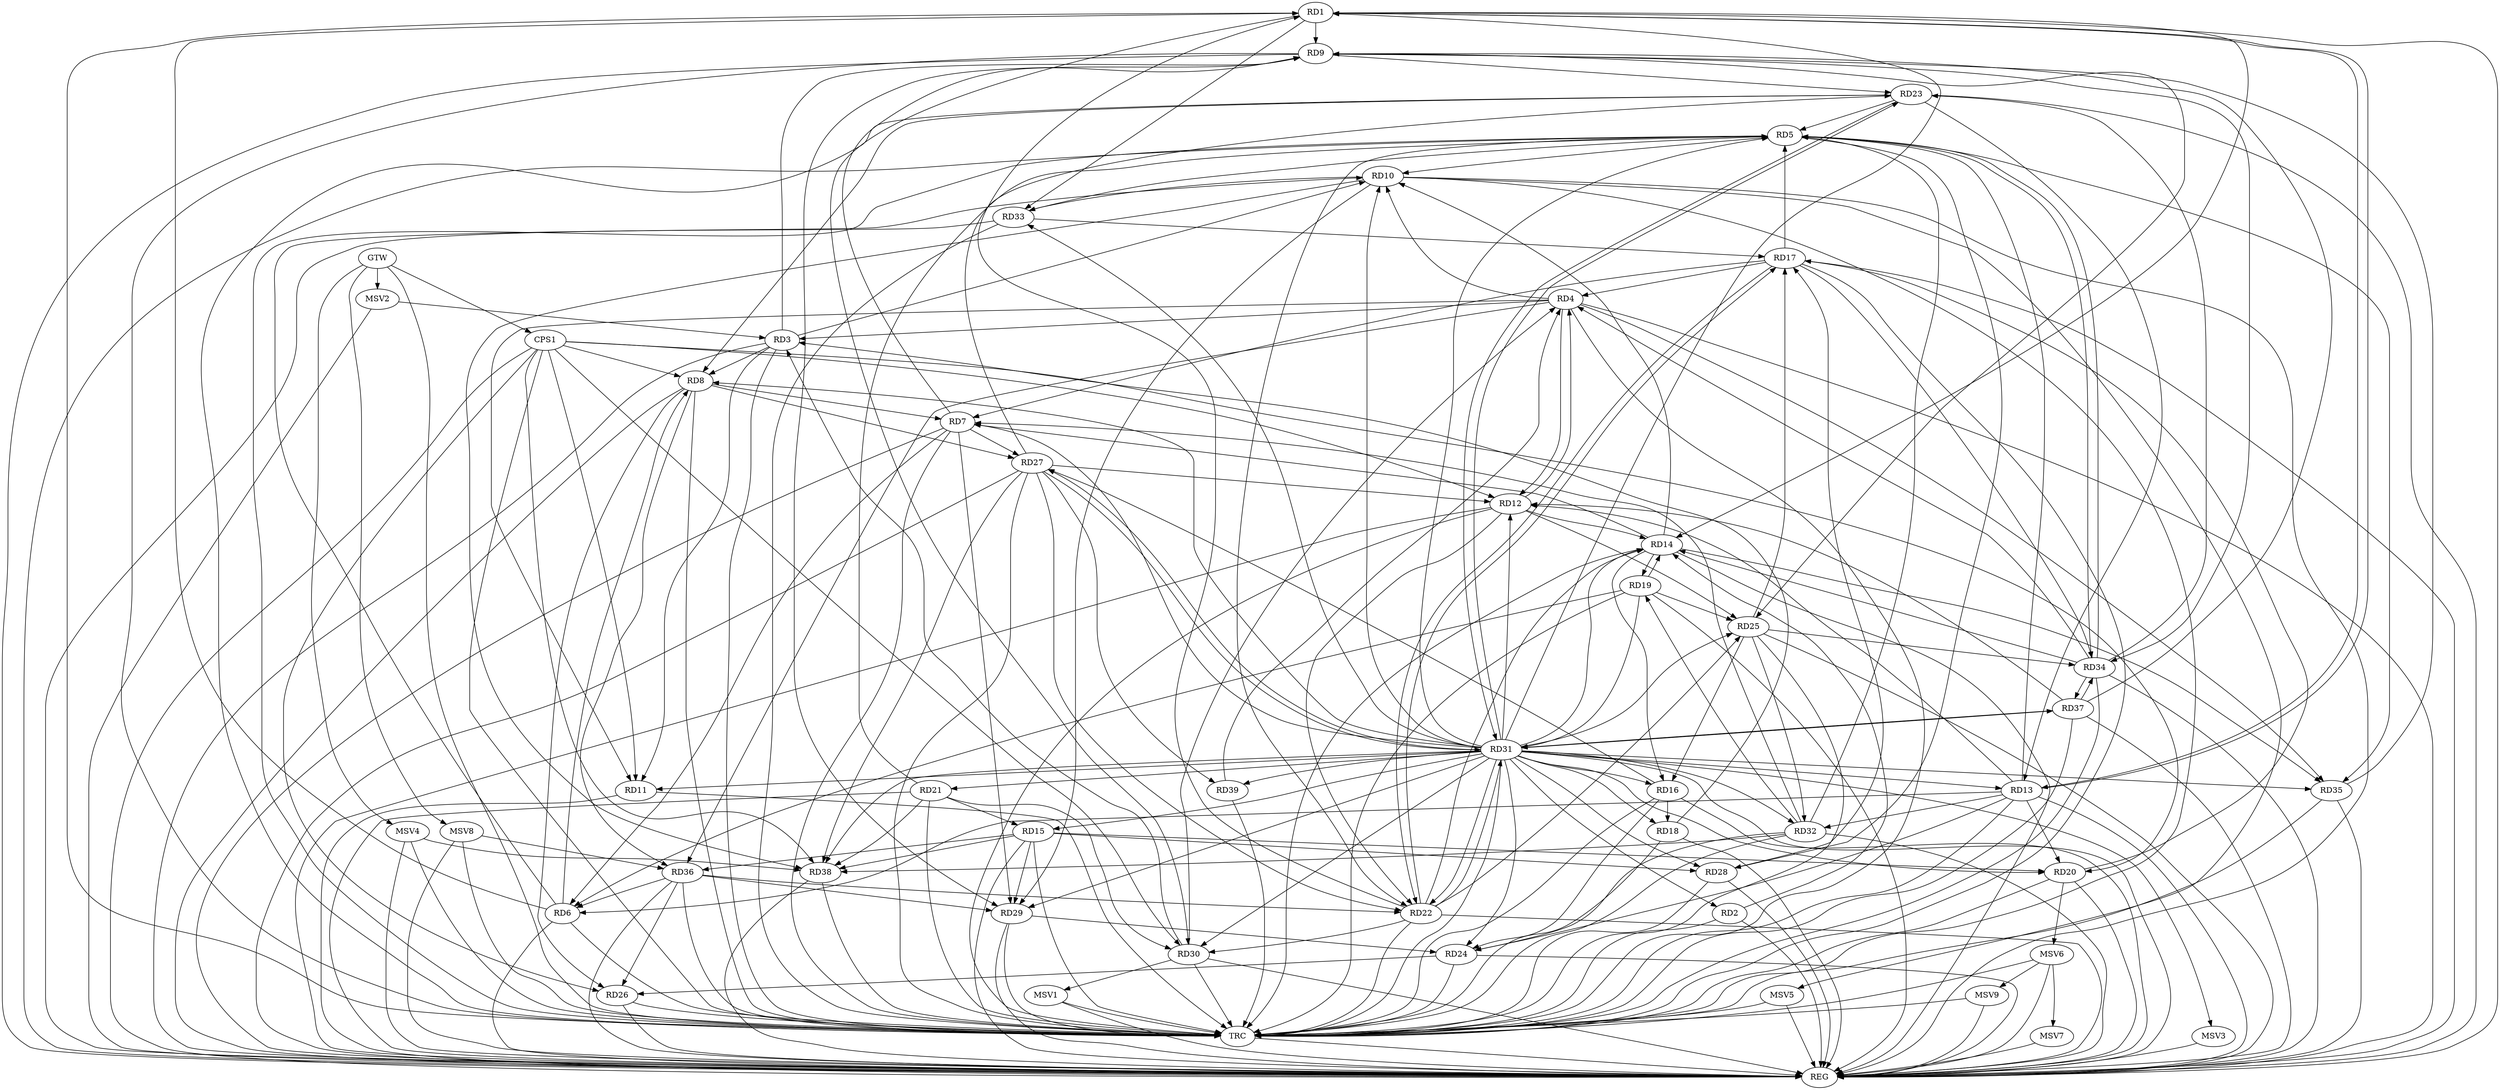 strict digraph G {
  RD1 [ label="RD1" ];
  RD2 [ label="RD2" ];
  RD3 [ label="RD3" ];
  RD4 [ label="RD4" ];
  RD5 [ label="RD5" ];
  RD6 [ label="RD6" ];
  RD7 [ label="RD7" ];
  RD8 [ label="RD8" ];
  RD9 [ label="RD9" ];
  RD10 [ label="RD10" ];
  RD11 [ label="RD11" ];
  RD12 [ label="RD12" ];
  RD13 [ label="RD13" ];
  RD14 [ label="RD14" ];
  RD15 [ label="RD15" ];
  RD16 [ label="RD16" ];
  RD17 [ label="RD17" ];
  RD18 [ label="RD18" ];
  RD19 [ label="RD19" ];
  RD20 [ label="RD20" ];
  RD21 [ label="RD21" ];
  RD22 [ label="RD22" ];
  RD23 [ label="RD23" ];
  RD24 [ label="RD24" ];
  RD25 [ label="RD25" ];
  RD26 [ label="RD26" ];
  RD27 [ label="RD27" ];
  RD28 [ label="RD28" ];
  RD29 [ label="RD29" ];
  RD30 [ label="RD30" ];
  RD31 [ label="RD31" ];
  RD32 [ label="RD32" ];
  RD33 [ label="RD33" ];
  RD34 [ label="RD34" ];
  RD35 [ label="RD35" ];
  RD36 [ label="RD36" ];
  RD37 [ label="RD37" ];
  RD38 [ label="RD38" ];
  RD39 [ label="RD39" ];
  CPS1 [ label="CPS1" ];
  GTW [ label="GTW" ];
  REG [ label="REG" ];
  TRC [ label="TRC" ];
  MSV1 [ label="MSV1" ];
  MSV2 [ label="MSV2" ];
  MSV3 [ label="MSV3" ];
  MSV4 [ label="MSV4" ];
  MSV5 [ label="MSV5" ];
  MSV6 [ label="MSV6" ];
  MSV7 [ label="MSV7" ];
  MSV8 [ label="MSV8" ];
  MSV9 [ label="MSV9" ];
  RD6 -> RD1;
  RD1 -> RD9;
  RD1 -> RD13;
  RD13 -> RD1;
  RD1 -> RD14;
  RD22 -> RD1;
  RD1 -> RD30;
  RD1 -> RD33;
  RD2 -> RD14;
  RD4 -> RD3;
  RD3 -> RD8;
  RD3 -> RD9;
  RD3 -> RD10;
  RD3 -> RD11;
  RD18 -> RD3;
  RD30 -> RD3;
  RD4 -> RD10;
  RD4 -> RD11;
  RD4 -> RD12;
  RD12 -> RD4;
  RD17 -> RD4;
  RD30 -> RD4;
  RD34 -> RD4;
  RD4 -> RD35;
  RD4 -> RD36;
  RD39 -> RD4;
  RD5 -> RD10;
  RD13 -> RD5;
  RD17 -> RD5;
  RD21 -> RD5;
  RD5 -> RD22;
  RD23 -> RD5;
  RD5 -> RD28;
  RD32 -> RD5;
  RD33 -> RD5;
  RD5 -> RD34;
  RD34 -> RD5;
  RD5 -> RD35;
  RD7 -> RD6;
  RD6 -> RD8;
  RD6 -> RD10;
  RD13 -> RD6;
  RD19 -> RD6;
  RD36 -> RD6;
  RD8 -> RD7;
  RD7 -> RD9;
  RD14 -> RD7;
  RD17 -> RD7;
  RD7 -> RD27;
  RD7 -> RD29;
  RD32 -> RD7;
  RD23 -> RD8;
  RD8 -> RD26;
  RD8 -> RD27;
  RD8 -> RD36;
  RD9 -> RD23;
  RD9 -> RD25;
  RD9 -> RD29;
  RD9 -> RD34;
  RD35 -> RD9;
  RD37 -> RD9;
  RD14 -> RD10;
  RD10 -> RD29;
  RD10 -> RD33;
  RD10 -> RD38;
  RD31 -> RD11;
  RD13 -> RD12;
  RD12 -> RD14;
  RD12 -> RD22;
  RD12 -> RD25;
  RD27 -> RD12;
  RD31 -> RD12;
  RD37 -> RD12;
  RD13 -> RD20;
  RD23 -> RD13;
  RD13 -> RD24;
  RD13 -> RD32;
  RD14 -> RD16;
  RD14 -> RD19;
  RD19 -> RD14;
  RD22 -> RD14;
  RD31 -> RD14;
  RD34 -> RD14;
  RD14 -> RD35;
  RD15 -> RD20;
  RD21 -> RD15;
  RD15 -> RD28;
  RD15 -> RD29;
  RD15 -> RD36;
  RD15 -> RD38;
  RD16 -> RD18;
  RD16 -> RD24;
  RD25 -> RD16;
  RD16 -> RD27;
  RD20 -> RD17;
  RD17 -> RD22;
  RD22 -> RD17;
  RD25 -> RD17;
  RD28 -> RD17;
  RD33 -> RD17;
  RD17 -> RD34;
  RD19 -> RD25;
  RD19 -> RD31;
  RD32 -> RD19;
  RD21 -> RD30;
  RD21 -> RD38;
  RD22 -> RD25;
  RD27 -> RD22;
  RD22 -> RD30;
  RD22 -> RD31;
  RD31 -> RD22;
  RD36 -> RD22;
  RD27 -> RD23;
  RD23 -> RD31;
  RD31 -> RD23;
  RD34 -> RD23;
  RD24 -> RD26;
  RD29 -> RD24;
  RD31 -> RD24;
  RD32 -> RD24;
  RD25 -> RD32;
  RD25 -> RD34;
  RD36 -> RD26;
  RD27 -> RD31;
  RD27 -> RD38;
  RD27 -> RD39;
  RD31 -> RD28;
  RD31 -> RD29;
  RD36 -> RD29;
  RD31 -> RD30;
  RD31 -> RD37;
  RD37 -> RD31;
  RD31 -> RD38;
  RD32 -> RD38;
  RD34 -> RD37;
  RD37 -> RD34;
  CPS1 -> RD11;
  CPS1 -> RD38;
  CPS1 -> RD30;
  CPS1 -> RD8;
  CPS1 -> RD26;
  CPS1 -> RD12;
  CPS1 -> RD20;
  GTW -> CPS1;
  RD1 -> REG;
  RD2 -> REG;
  RD3 -> REG;
  RD4 -> REG;
  RD5 -> REG;
  RD6 -> REG;
  RD7 -> REG;
  RD8 -> REG;
  RD9 -> REG;
  RD10 -> REG;
  RD11 -> REG;
  RD12 -> REG;
  RD13 -> REG;
  RD14 -> REG;
  RD15 -> REG;
  RD16 -> REG;
  RD17 -> REG;
  RD18 -> REG;
  RD19 -> REG;
  RD20 -> REG;
  RD21 -> REG;
  RD22 -> REG;
  RD23 -> REG;
  RD24 -> REG;
  RD25 -> REG;
  RD26 -> REG;
  RD27 -> REG;
  RD28 -> REG;
  RD29 -> REG;
  RD30 -> REG;
  RD31 -> REG;
  RD32 -> REG;
  RD33 -> REG;
  RD34 -> REG;
  RD35 -> REG;
  RD36 -> REG;
  RD37 -> REG;
  RD38 -> REG;
  CPS1 -> REG;
  RD1 -> TRC;
  RD2 -> TRC;
  RD3 -> TRC;
  RD4 -> TRC;
  RD5 -> TRC;
  RD6 -> TRC;
  RD7 -> TRC;
  RD8 -> TRC;
  RD9 -> TRC;
  RD10 -> TRC;
  RD11 -> TRC;
  RD12 -> TRC;
  RD13 -> TRC;
  RD14 -> TRC;
  RD15 -> TRC;
  RD16 -> TRC;
  RD17 -> TRC;
  RD18 -> TRC;
  RD19 -> TRC;
  RD20 -> TRC;
  RD21 -> TRC;
  RD22 -> TRC;
  RD23 -> TRC;
  RD24 -> TRC;
  RD25 -> TRC;
  RD26 -> TRC;
  RD27 -> TRC;
  RD28 -> TRC;
  RD29 -> TRC;
  RD30 -> TRC;
  RD31 -> TRC;
  RD32 -> TRC;
  RD33 -> TRC;
  RD34 -> TRC;
  RD35 -> TRC;
  RD36 -> TRC;
  RD37 -> TRC;
  RD38 -> TRC;
  RD39 -> TRC;
  CPS1 -> TRC;
  GTW -> TRC;
  TRC -> REG;
  RD31 -> RD16;
  RD31 -> RD1;
  RD31 -> RD20;
  RD31 -> RD32;
  RD31 -> RD25;
  RD31 -> RD18;
  RD31 -> RD10;
  RD31 -> RD33;
  RD31 -> RD27;
  RD31 -> RD21;
  RD31 -> RD15;
  RD31 -> RD7;
  RD31 -> RD8;
  RD31 -> RD13;
  RD31 -> RD2;
  RD31 -> RD39;
  RD31 -> RD35;
  RD31 -> RD5;
  RD30 -> MSV1;
  MSV1 -> REG;
  MSV1 -> TRC;
  MSV2 -> RD3;
  GTW -> MSV2;
  MSV2 -> REG;
  RD31 -> MSV3;
  MSV3 -> REG;
  MSV4 -> RD38;
  GTW -> MSV4;
  MSV4 -> REG;
  MSV4 -> TRC;
  RD10 -> MSV5;
  MSV5 -> REG;
  MSV5 -> TRC;
  RD20 -> MSV6;
  MSV6 -> REG;
  MSV6 -> TRC;
  MSV6 -> MSV7;
  MSV7 -> REG;
  MSV8 -> RD36;
  GTW -> MSV8;
  MSV8 -> REG;
  MSV8 -> TRC;
  MSV6 -> MSV9;
  MSV9 -> REG;
  MSV9 -> TRC;
}
